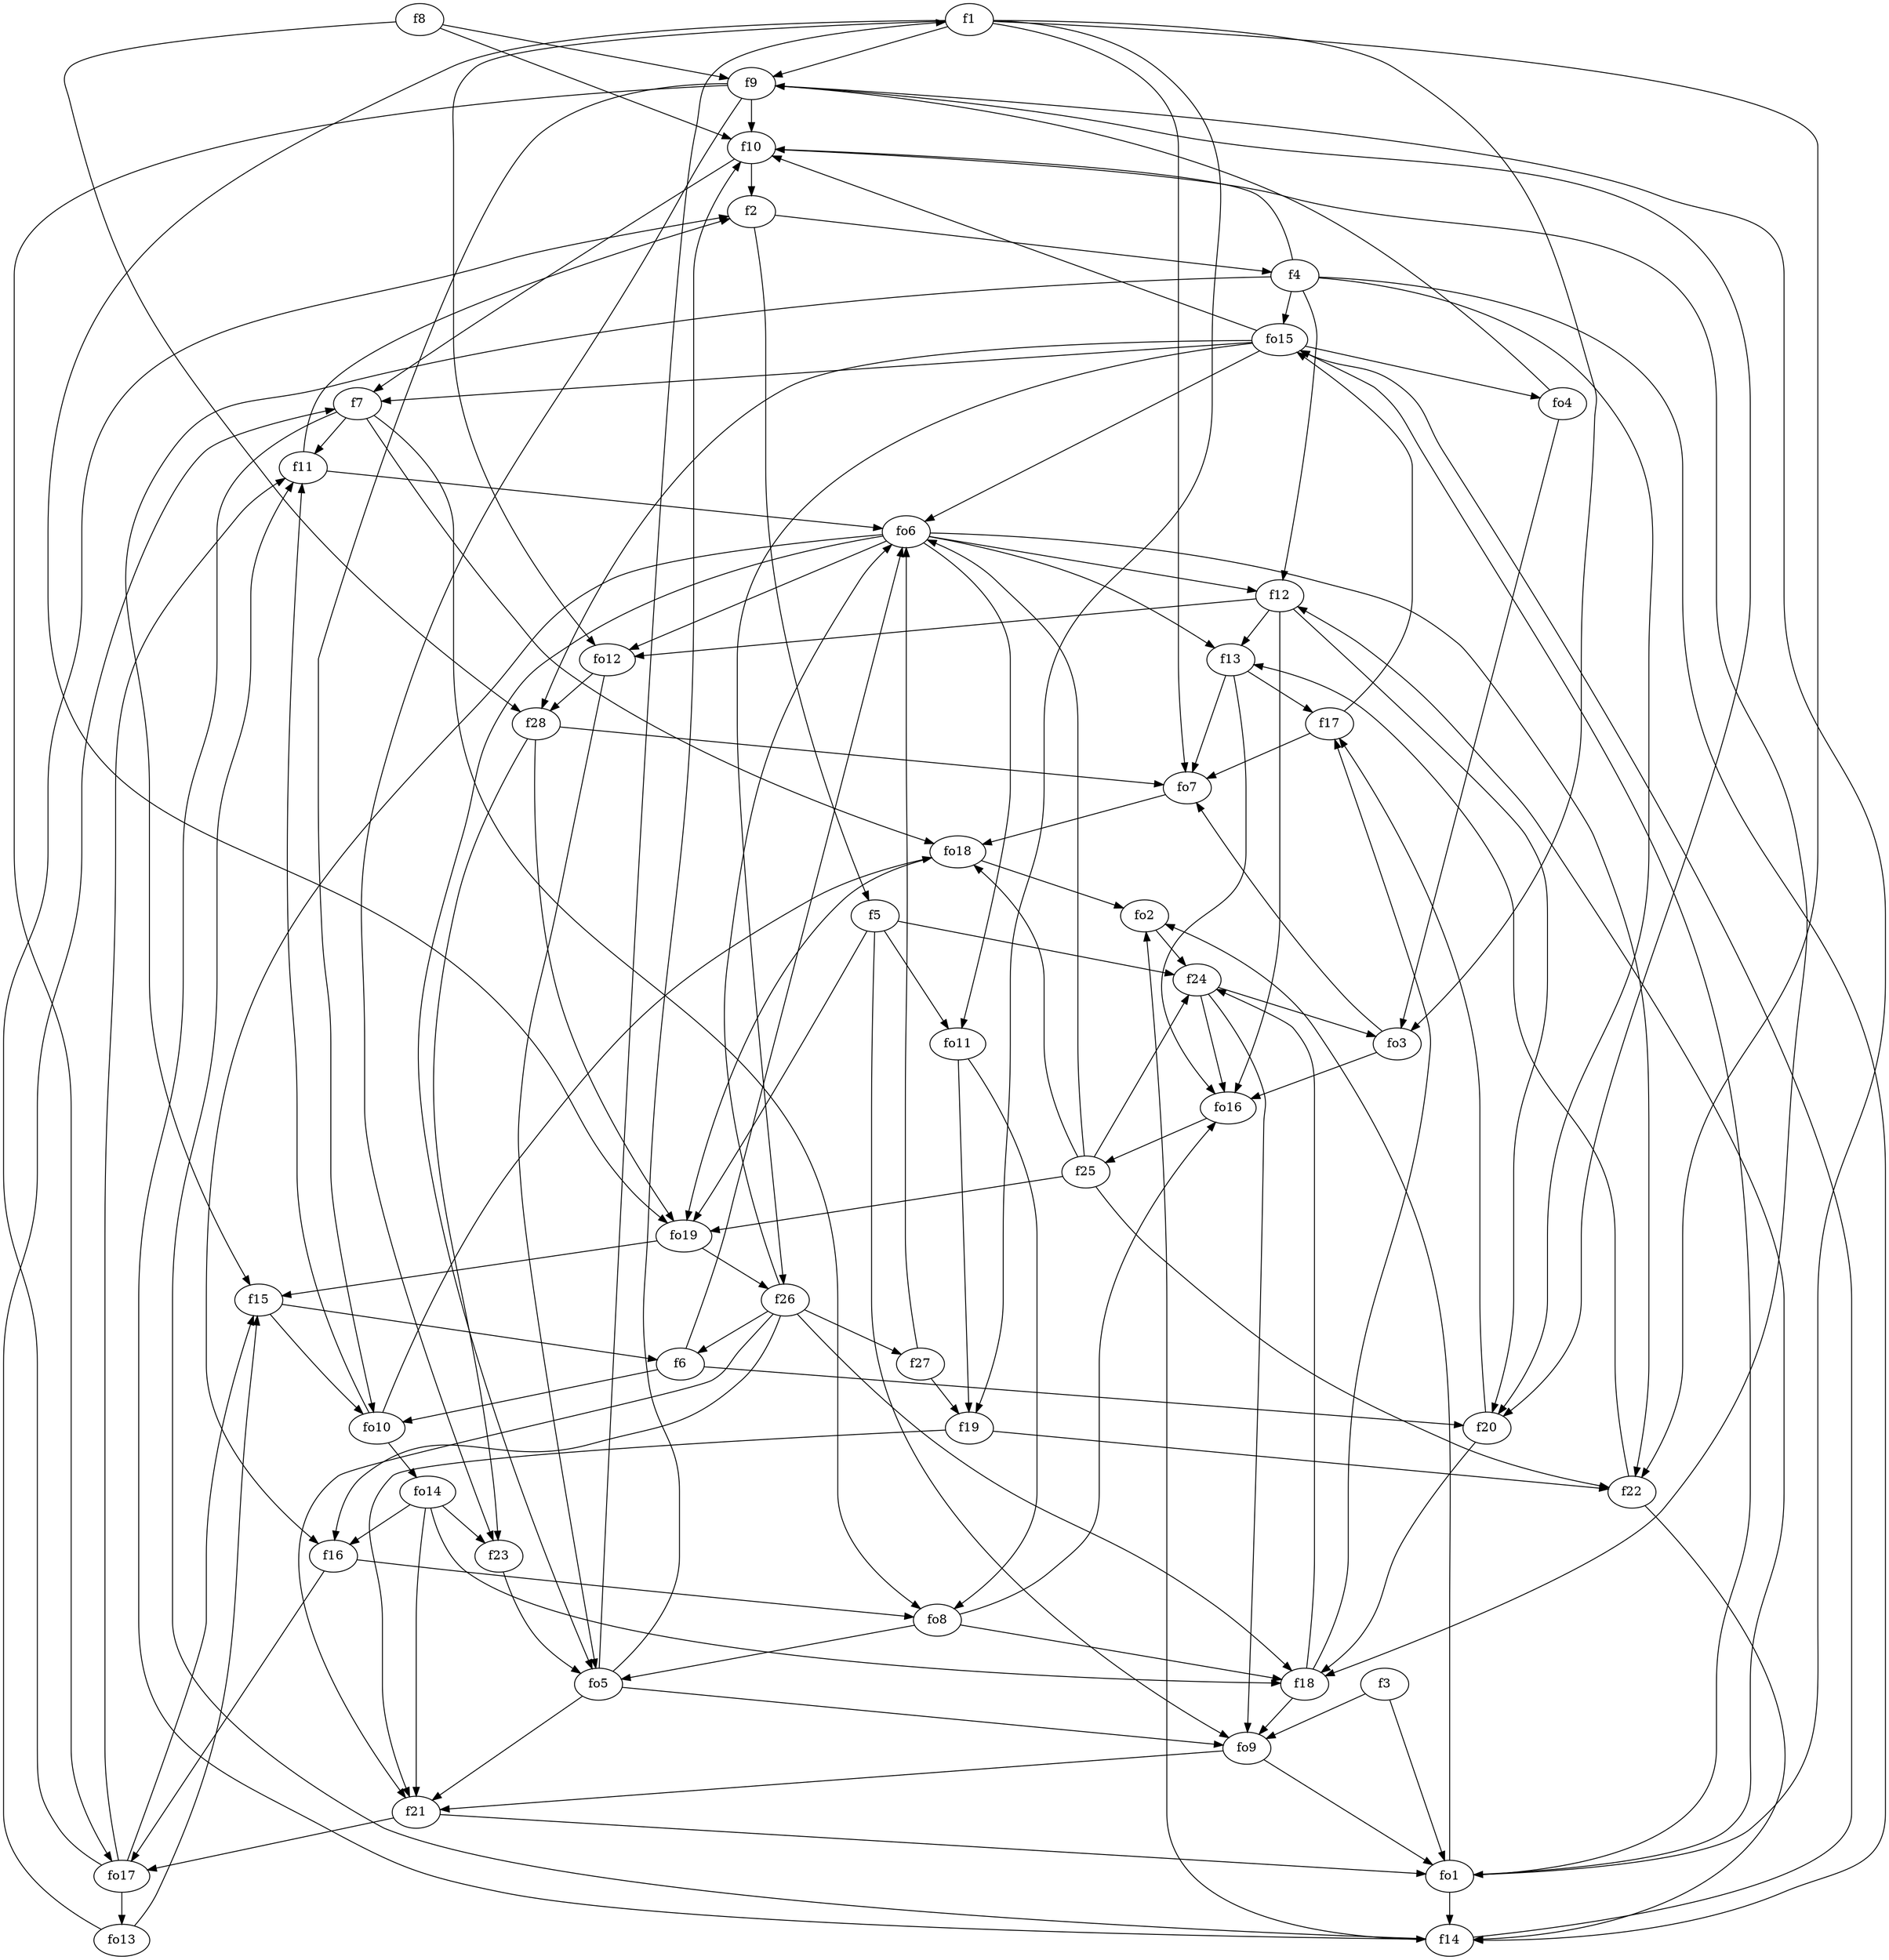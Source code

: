strict digraph  {
f1;
f2;
f3;
f4;
f5;
f6;
f7;
f8;
f9;
f10;
f11;
f12;
f13;
f14;
f15;
f16;
f17;
f18;
f19;
f20;
f21;
f22;
f23;
f24;
f25;
f26;
f27;
f28;
fo1;
fo2;
fo3;
fo4;
fo5;
fo6;
fo7;
fo8;
fo9;
fo10;
fo11;
fo12;
fo13;
fo14;
fo15;
fo16;
fo17;
fo18;
fo19;
f1 -> f19  [weight=2];
f1 -> fo19  [weight=2];
f1 -> f22  [weight=2];
f1 -> fo12  [weight=2];
f1 -> f9  [weight=2];
f1 -> fo7  [weight=2];
f1 -> fo3  [weight=2];
f2 -> f4  [weight=2];
f2 -> f5  [weight=2];
f3 -> fo9  [weight=2];
f3 -> fo1  [weight=2];
f4 -> f20  [weight=2];
f4 -> fo15  [weight=2];
f4 -> f14  [weight=2];
f4 -> f10  [weight=2];
f4 -> f12  [weight=2];
f4 -> f15  [weight=2];
f5 -> fo19  [weight=2];
f5 -> fo9  [weight=2];
f5 -> f24  [weight=2];
f5 -> fo11  [weight=2];
f6 -> fo10  [weight=2];
f6 -> f20  [weight=2];
f6 -> fo6  [weight=2];
f7 -> f11  [weight=2];
f7 -> fo18  [weight=2];
f7 -> fo8  [weight=2];
f7 -> f14  [weight=2];
f8 -> f9  [weight=2];
f8 -> f28  [weight=2];
f8 -> f10  [weight=2];
f9 -> fo1  [weight=2];
f9 -> f23  [weight=2];
f9 -> f20  [weight=2];
f9 -> f10  [weight=2];
f9 -> fo10  [weight=2];
f9 -> fo17  [weight=2];
f10 -> f7  [weight=2];
f10 -> f18  [weight=2];
f10 -> f2  [weight=2];
f11 -> f2  [weight=2];
f11 -> fo6  [weight=2];
f12 -> f20  [weight=2];
f12 -> f13  [weight=2];
f12 -> fo16  [weight=2];
f12 -> fo12  [weight=2];
f13 -> fo7  [weight=2];
f13 -> f17  [weight=2];
f13 -> fo16  [weight=2];
f14 -> fo15  [weight=2];
f14 -> f11  [weight=2];
f14 -> fo2  [weight=2];
f15 -> fo10  [weight=2];
f15 -> f6  [weight=2];
f16 -> fo17  [weight=2];
f16 -> fo8  [weight=2];
f17 -> fo7  [weight=2];
f17 -> fo15  [weight=2];
f18 -> fo9  [weight=2];
f18 -> f17  [weight=2];
f18 -> f24  [weight=2];
f19 -> f21  [weight=2];
f19 -> f22  [weight=2];
f20 -> f18  [weight=2];
f20 -> f17  [weight=2];
f21 -> fo1  [weight=2];
f21 -> fo17  [weight=2];
f22 -> f13  [weight=2];
f22 -> f14  [weight=2];
f23 -> fo5  [weight=2];
f24 -> fo9  [weight=2];
f24 -> fo3  [weight=2];
f24 -> fo16  [weight=2];
f25 -> f24  [weight=2];
f25 -> fo19  [weight=2];
f25 -> fo18  [weight=2];
f25 -> f22  [weight=2];
f25 -> fo6  [weight=2];
f26 -> f18  [weight=2];
f26 -> f21  [weight=2];
f26 -> f6  [weight=2];
f26 -> f16  [weight=2];
f26 -> fo6  [weight=2];
f26 -> f27  [weight=2];
f27 -> f19  [weight=2];
f27 -> fo6  [weight=2];
f28 -> f23  [weight=2];
f28 -> fo7  [weight=2];
f28 -> fo19  [weight=2];
fo1 -> f12  [weight=2];
fo1 -> fo2  [weight=2];
fo1 -> f14  [weight=2];
fo1 -> fo15  [weight=2];
fo2 -> f24  [weight=2];
fo3 -> fo16  [weight=2];
fo3 -> fo7  [weight=2];
fo4 -> f9  [weight=2];
fo4 -> fo3  [weight=2];
fo5 -> f10  [weight=2];
fo5 -> f1  [weight=2];
fo5 -> fo9  [weight=2];
fo5 -> f21  [weight=2];
fo6 -> fo12  [weight=2];
fo6 -> f16  [weight=2];
fo6 -> f12  [weight=2];
fo6 -> fo5  [weight=2];
fo6 -> fo11  [weight=2];
fo6 -> f22  [weight=2];
fo6 -> f13  [weight=2];
fo7 -> fo18  [weight=2];
fo8 -> f18  [weight=2];
fo8 -> fo5  [weight=2];
fo8 -> fo16  [weight=2];
fo9 -> fo1  [weight=2];
fo9 -> f21  [weight=2];
fo10 -> f11  [weight=2];
fo10 -> fo14  [weight=2];
fo10 -> fo18  [weight=2];
fo11 -> fo8  [weight=2];
fo11 -> f19  [weight=2];
fo12 -> f28  [weight=2];
fo12 -> fo5  [weight=2];
fo13 -> f15  [weight=2];
fo13 -> f7  [weight=2];
fo14 -> f23  [weight=2];
fo14 -> f21  [weight=2];
fo14 -> f18  [weight=2];
fo14 -> f16  [weight=2];
fo15 -> fo6  [weight=2];
fo15 -> f10  [weight=2];
fo15 -> f7  [weight=2];
fo15 -> fo4  [weight=2];
fo15 -> f26  [weight=2];
fo15 -> f28  [weight=2];
fo16 -> f25  [weight=2];
fo17 -> f11  [weight=2];
fo17 -> f15  [weight=2];
fo17 -> f2  [weight=2];
fo17 -> fo13  [weight=2];
fo18 -> fo19  [weight=2];
fo18 -> fo2  [weight=2];
fo19 -> f26  [weight=2];
fo19 -> f15  [weight=2];
}
